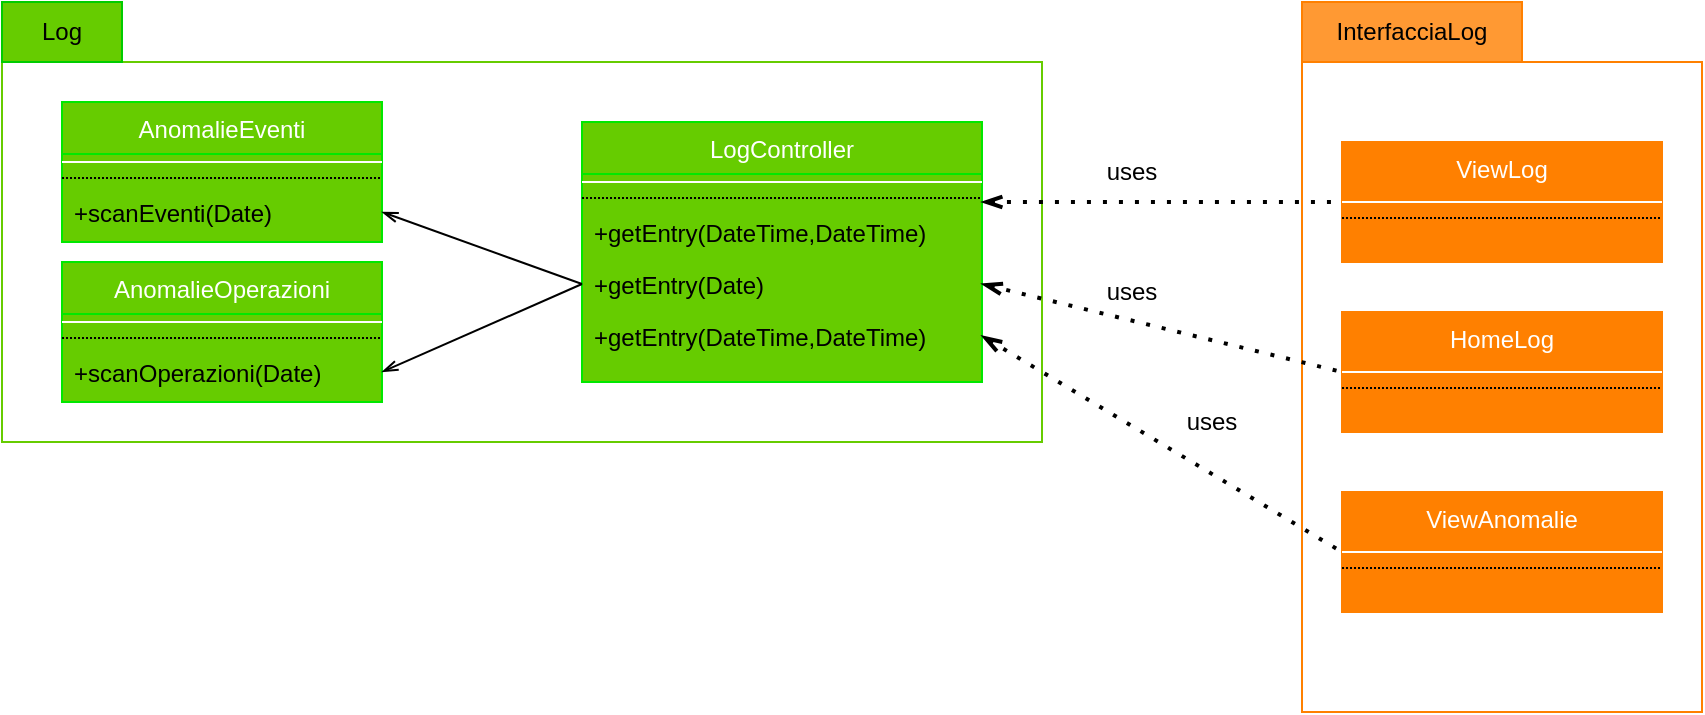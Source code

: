 <mxfile version="14.6.11" type="device"><diagram id="5OaQyl0gj25GD5lFYmmA" name="Page-2"><mxGraphModel dx="1040" dy="564" grid="1" gridSize="10" guides="1" tooltips="1" connect="1" arrows="1" fold="1" page="1" pageScale="1" pageWidth="827" pageHeight="1169" math="0" shadow="0"><root><mxCell id="GsvZhThl8OdJtnmX8uJA-0"/><mxCell id="GsvZhThl8OdJtnmX8uJA-1" parent="GsvZhThl8OdJtnmX8uJA-0"/><mxCell id="Blmd3jMj2qnKvAjlAQc3-0" value="" style="rounded=0;whiteSpace=wrap;html=1;strokeColor=#66CC00;" vertex="1" parent="GsvZhThl8OdJtnmX8uJA-1"><mxGeometry x="40" y="170" width="520" height="190" as="geometry"/></mxCell><mxCell id="Blmd3jMj2qnKvAjlAQc3-1" value="Log" style="rounded=0;whiteSpace=wrap;html=1;strokeColor=#00CC00;gradientColor=none;fillColor=#66CC00;" vertex="1" parent="GsvZhThl8OdJtnmX8uJA-1"><mxGeometry x="40" y="140" width="60" height="30" as="geometry"/></mxCell><mxCell id="Blmd3jMj2qnKvAjlAQc3-2" value="" style="rounded=0;whiteSpace=wrap;html=1;strokeColor=#FF8000;" vertex="1" parent="GsvZhThl8OdJtnmX8uJA-1"><mxGeometry x="690" y="170" width="200" height="325" as="geometry"/></mxCell><mxCell id="Blmd3jMj2qnKvAjlAQc3-3" value="InterfacciaLog" style="rounded=0;whiteSpace=wrap;html=1;gradientColor=none;strokeColor=#FF8000;fillColor=#FF9933;" vertex="1" parent="GsvZhThl8OdJtnmX8uJA-1"><mxGeometry x="690" y="140" width="110" height="30" as="geometry"/></mxCell><mxCell id="Blmd3jMj2qnKvAjlAQc3-14" value="LogController" style="swimlane;fontStyle=0;align=center;verticalAlign=top;childLayout=stackLayout;horizontal=1;startSize=26;horizontalStack=0;resizeParent=1;resizeLast=0;collapsible=1;marginBottom=0;rounded=0;shadow=0;strokeWidth=1;fontColor=#ffffff;swimlaneFillColor=#66CC00;strokeColor=#00E800;fillColor=#66CC00;" vertex="1" parent="GsvZhThl8OdJtnmX8uJA-1"><mxGeometry x="330" y="200" width="200" height="130" as="geometry"><mxRectangle x="230" y="140" width="160" height="26" as="alternateBounds"/></mxGeometry></mxCell><mxCell id="Blmd3jMj2qnKvAjlAQc3-18" value="" style="line;html=1;strokeWidth=1;align=left;verticalAlign=middle;spacingTop=-1;spacingLeft=3;spacingRight=3;rotatable=0;labelPosition=right;points=[];portConstraint=eastwest;strokeColor=#FFFFFF;" vertex="1" parent="Blmd3jMj2qnKvAjlAQc3-14"><mxGeometry y="26" width="200" height="8" as="geometry"/></mxCell><mxCell id="Blmd3jMj2qnKvAjlAQc3-15" value="" style="line;html=1;strokeWidth=1;align=left;verticalAlign=middle;spacingTop=-1;spacingLeft=3;spacingRight=3;rotatable=0;labelPosition=right;points=[];portConstraint=eastwest;dashed=1;dashPattern=1 1;" vertex="1" parent="Blmd3jMj2qnKvAjlAQc3-14"><mxGeometry y="34" width="200" height="8" as="geometry"/></mxCell><mxCell id="Blmd3jMj2qnKvAjlAQc3-17" value="+getEntry(DateTime,DateTime)" style="text;align=left;verticalAlign=top;spacingLeft=4;spacingRight=4;overflow=hidden;rotatable=0;points=[[0,0.5],[1,0.5]];portConstraint=eastwest;" vertex="1" parent="Blmd3jMj2qnKvAjlAQc3-14"><mxGeometry y="42" width="200" height="26" as="geometry"/></mxCell><mxCell id="Blmd3jMj2qnKvAjlAQc3-32" value="+getEntry(Date)" style="text;align=left;verticalAlign=top;spacingLeft=4;spacingRight=4;overflow=hidden;rotatable=0;points=[[0,0.5],[1,0.5]];portConstraint=eastwest;" vertex="1" parent="Blmd3jMj2qnKvAjlAQc3-14"><mxGeometry y="68" width="200" height="26" as="geometry"/></mxCell><mxCell id="Blmd3jMj2qnKvAjlAQc3-30" value="+getEntry(DateTime,DateTime)" style="text;align=left;verticalAlign=top;spacingLeft=4;spacingRight=4;overflow=hidden;rotatable=0;points=[[0,0.5],[1,0.5]];portConstraint=eastwest;" vertex="1" parent="Blmd3jMj2qnKvAjlAQc3-14"><mxGeometry y="94" width="200" height="26" as="geometry"/></mxCell><mxCell id="Blmd3jMj2qnKvAjlAQc3-19" value="HomeLog" style="swimlane;fontStyle=0;align=center;verticalAlign=top;childLayout=stackLayout;horizontal=1;startSize=26;horizontalStack=0;resizeParent=1;resizeLast=0;collapsible=1;marginBottom=0;rounded=0;shadow=0;strokeWidth=1;fontColor=#ffffff;swimlaneFillColor=#FF8000;strokeColor=#FF8000;fillColor=#FF8000;" vertex="1" parent="GsvZhThl8OdJtnmX8uJA-1"><mxGeometry x="710" y="295" width="160" height="60" as="geometry"><mxRectangle x="230" y="140" width="160" height="26" as="alternateBounds"/></mxGeometry></mxCell><mxCell id="Blmd3jMj2qnKvAjlAQc3-20" value="" style="line;html=1;strokeWidth=1;align=left;verticalAlign=middle;spacingTop=-1;spacingLeft=3;spacingRight=3;rotatable=0;labelPosition=right;points=[];portConstraint=eastwest;strokeColor=#FFFFFF;" vertex="1" parent="Blmd3jMj2qnKvAjlAQc3-19"><mxGeometry y="26" width="160" height="8" as="geometry"/></mxCell><mxCell id="Blmd3jMj2qnKvAjlAQc3-22" value="" style="line;html=1;strokeWidth=1;align=left;verticalAlign=middle;spacingTop=-1;spacingLeft=3;spacingRight=3;rotatable=0;labelPosition=right;points=[];portConstraint=eastwest;dashed=1;dashPattern=1 1;" vertex="1" parent="Blmd3jMj2qnKvAjlAQc3-19"><mxGeometry y="34" width="160" height="8" as="geometry"/></mxCell><mxCell id="Blmd3jMj2qnKvAjlAQc3-24" value="ViewAnomalie" style="swimlane;fontStyle=0;align=center;verticalAlign=top;childLayout=stackLayout;horizontal=1;startSize=26;horizontalStack=0;resizeParent=1;resizeLast=0;collapsible=1;marginBottom=0;rounded=0;shadow=0;strokeWidth=1;fontColor=#ffffff;swimlaneFillColor=#FF8000;strokeColor=#FF8000;fillColor=#FF8000;" vertex="1" parent="GsvZhThl8OdJtnmX8uJA-1"><mxGeometry x="710" y="385" width="160" height="60" as="geometry"><mxRectangle x="230" y="140" width="160" height="26" as="alternateBounds"/></mxGeometry></mxCell><mxCell id="Blmd3jMj2qnKvAjlAQc3-25" value="" style="line;html=1;strokeWidth=1;align=left;verticalAlign=middle;spacingTop=-1;spacingLeft=3;spacingRight=3;rotatable=0;labelPosition=right;points=[];portConstraint=eastwest;strokeColor=#FFFFFF;" vertex="1" parent="Blmd3jMj2qnKvAjlAQc3-24"><mxGeometry y="26" width="160" height="8" as="geometry"/></mxCell><mxCell id="Blmd3jMj2qnKvAjlAQc3-26" value="" style="line;html=1;strokeWidth=1;align=left;verticalAlign=middle;spacingTop=-1;spacingLeft=3;spacingRight=3;rotatable=0;labelPosition=right;points=[];portConstraint=eastwest;dashed=1;dashPattern=1 1;" vertex="1" parent="Blmd3jMj2qnKvAjlAQc3-24"><mxGeometry y="34" width="160" height="8" as="geometry"/></mxCell><mxCell id="Blmd3jMj2qnKvAjlAQc3-27" value="ViewLog" style="swimlane;fontStyle=0;align=center;verticalAlign=top;childLayout=stackLayout;horizontal=1;startSize=26;horizontalStack=0;resizeParent=1;resizeLast=0;collapsible=1;marginBottom=0;rounded=0;shadow=0;strokeWidth=1;fontColor=#ffffff;swimlaneFillColor=#FF8000;strokeColor=#FF8000;fillColor=#FF8000;" vertex="1" parent="GsvZhThl8OdJtnmX8uJA-1"><mxGeometry x="710" y="210" width="160" height="60" as="geometry"><mxRectangle x="230" y="140" width="160" height="26" as="alternateBounds"/></mxGeometry></mxCell><mxCell id="Blmd3jMj2qnKvAjlAQc3-28" value="" style="line;html=1;strokeWidth=1;align=left;verticalAlign=middle;spacingTop=-1;spacingLeft=3;spacingRight=3;rotatable=0;labelPosition=right;points=[];portConstraint=eastwest;strokeColor=#FFFFFF;" vertex="1" parent="Blmd3jMj2qnKvAjlAQc3-27"><mxGeometry y="26" width="160" height="8" as="geometry"/></mxCell><mxCell id="Blmd3jMj2qnKvAjlAQc3-29" value="" style="line;html=1;strokeWidth=1;align=left;verticalAlign=middle;spacingTop=-1;spacingLeft=3;spacingRight=3;rotatable=0;labelPosition=right;points=[];portConstraint=eastwest;dashed=1;dashPattern=1 1;" vertex="1" parent="Blmd3jMj2qnKvAjlAQc3-27"><mxGeometry y="34" width="160" height="8" as="geometry"/></mxCell><mxCell id="Blmd3jMj2qnKvAjlAQc3-39" value="AnomalieOperazioni" style="swimlane;fontStyle=0;align=center;verticalAlign=top;childLayout=stackLayout;horizontal=1;startSize=26;horizontalStack=0;resizeParent=1;resizeLast=0;collapsible=1;marginBottom=0;rounded=0;shadow=0;strokeWidth=1;fontColor=#ffffff;swimlaneFillColor=#66CC00;strokeColor=#00E800;fillColor=#66CC00;" vertex="1" parent="GsvZhThl8OdJtnmX8uJA-1"><mxGeometry x="70" y="270" width="160" height="70" as="geometry"><mxRectangle x="230" y="140" width="160" height="26" as="alternateBounds"/></mxGeometry></mxCell><mxCell id="Blmd3jMj2qnKvAjlAQc3-40" value="" style="line;html=1;strokeWidth=1;align=left;verticalAlign=middle;spacingTop=-1;spacingLeft=3;spacingRight=3;rotatable=0;labelPosition=right;points=[];portConstraint=eastwest;strokeColor=#FFFFFF;" vertex="1" parent="Blmd3jMj2qnKvAjlAQc3-39"><mxGeometry y="26" width="160" height="8" as="geometry"/></mxCell><mxCell id="Blmd3jMj2qnKvAjlAQc3-41" value="" style="line;html=1;strokeWidth=1;align=left;verticalAlign=middle;spacingTop=-1;spacingLeft=3;spacingRight=3;rotatable=0;labelPosition=right;points=[];portConstraint=eastwest;dashed=1;dashPattern=1 1;" vertex="1" parent="Blmd3jMj2qnKvAjlAQc3-39"><mxGeometry y="34" width="160" height="8" as="geometry"/></mxCell><mxCell id="Blmd3jMj2qnKvAjlAQc3-42" value="+scanOperazioni(Date)" style="text;align=left;verticalAlign=top;spacingLeft=4;spacingRight=4;overflow=hidden;rotatable=0;points=[[0,0.5],[1,0.5]];portConstraint=eastwest;" vertex="1" parent="Blmd3jMj2qnKvAjlAQc3-39"><mxGeometry y="42" width="160" height="26" as="geometry"/></mxCell><mxCell id="Blmd3jMj2qnKvAjlAQc3-46" value="AnomalieEventi" style="swimlane;fontStyle=0;align=center;verticalAlign=top;childLayout=stackLayout;horizontal=1;startSize=26;horizontalStack=0;resizeParent=1;resizeLast=0;collapsible=1;marginBottom=0;rounded=0;shadow=0;strokeWidth=1;fontColor=#ffffff;swimlaneFillColor=#66CC00;strokeColor=#00E800;fillColor=#66CC00;" vertex="1" parent="GsvZhThl8OdJtnmX8uJA-1"><mxGeometry x="70" y="190" width="160" height="70" as="geometry"><mxRectangle x="230" y="140" width="160" height="26" as="alternateBounds"/></mxGeometry></mxCell><mxCell id="Blmd3jMj2qnKvAjlAQc3-47" value="" style="line;html=1;strokeWidth=1;align=left;verticalAlign=middle;spacingTop=-1;spacingLeft=3;spacingRight=3;rotatable=0;labelPosition=right;points=[];portConstraint=eastwest;strokeColor=#FFFFFF;" vertex="1" parent="Blmd3jMj2qnKvAjlAQc3-46"><mxGeometry y="26" width="160" height="8" as="geometry"/></mxCell><mxCell id="Blmd3jMj2qnKvAjlAQc3-48" value="" style="line;html=1;strokeWidth=1;align=left;verticalAlign=middle;spacingTop=-1;spacingLeft=3;spacingRight=3;rotatable=0;labelPosition=right;points=[];portConstraint=eastwest;dashed=1;dashPattern=1 1;" vertex="1" parent="Blmd3jMj2qnKvAjlAQc3-46"><mxGeometry y="34" width="160" height="8" as="geometry"/></mxCell><mxCell id="Blmd3jMj2qnKvAjlAQc3-49" value="+scanEventi(Date)" style="text;align=left;verticalAlign=top;spacingLeft=4;spacingRight=4;overflow=hidden;rotatable=0;points=[[0,0.5],[1,0.5]];portConstraint=eastwest;" vertex="1" parent="Blmd3jMj2qnKvAjlAQc3-46"><mxGeometry y="42" width="160" height="26" as="geometry"/></mxCell><mxCell id="Blmd3jMj2qnKvAjlAQc3-50" value="" style="endArrow=openThin;html=1;entryX=1;entryY=0.5;entryDx=0;entryDy=0;exitX=0;exitY=0.5;exitDx=0;exitDy=0;endFill=0;" edge="1" parent="GsvZhThl8OdJtnmX8uJA-1" source="Blmd3jMj2qnKvAjlAQc3-32" target="Blmd3jMj2qnKvAjlAQc3-42"><mxGeometry width="50" height="50" relative="1" as="geometry"><mxPoint x="230" y="410" as="sourcePoint"/><mxPoint x="280" y="360" as="targetPoint"/></mxGeometry></mxCell><mxCell id="Blmd3jMj2qnKvAjlAQc3-51" value="" style="endArrow=openThin;html=1;entryX=1;entryY=0.5;entryDx=0;entryDy=0;exitX=0;exitY=0.5;exitDx=0;exitDy=0;endFill=0;" edge="1" parent="GsvZhThl8OdJtnmX8uJA-1" source="Blmd3jMj2qnKvAjlAQc3-32" target="Blmd3jMj2qnKvAjlAQc3-49"><mxGeometry width="50" height="50" relative="1" as="geometry"><mxPoint x="270" y="450" as="sourcePoint"/><mxPoint x="590" y="370" as="targetPoint"/></mxGeometry></mxCell><mxCell id="Blmd3jMj2qnKvAjlAQc3-54" value="" style="endArrow=none;dashed=1;html=1;dashPattern=1 3;strokeWidth=2;entryX=0;entryY=0.5;entryDx=0;entryDy=0;startArrow=openThin;startFill=0;" edge="1" parent="GsvZhThl8OdJtnmX8uJA-1" target="Blmd3jMj2qnKvAjlAQc3-27"><mxGeometry width="50" height="50" relative="1" as="geometry"><mxPoint x="530" y="240" as="sourcePoint"/><mxPoint x="580" y="190" as="targetPoint"/></mxGeometry></mxCell><mxCell id="Blmd3jMj2qnKvAjlAQc3-55" value="" style="endArrow=none;dashed=1;html=1;dashPattern=1 3;strokeWidth=2;startArrow=openThin;startFill=0;exitX=1;exitY=0.5;exitDx=0;exitDy=0;entryX=0;entryY=0.5;entryDx=0;entryDy=0;" edge="1" parent="GsvZhThl8OdJtnmX8uJA-1" source="Blmd3jMj2qnKvAjlAQc3-32" target="Blmd3jMj2qnKvAjlAQc3-19"><mxGeometry width="50" height="50" relative="1" as="geometry"><mxPoint x="530.0" y="324.66" as="sourcePoint"/><mxPoint x="710" y="325" as="targetPoint"/></mxGeometry></mxCell><mxCell id="Blmd3jMj2qnKvAjlAQc3-56" value="" style="endArrow=none;dashed=1;html=1;dashPattern=1 3;strokeWidth=2;startArrow=openThin;startFill=0;exitX=1;exitY=0.5;exitDx=0;exitDy=0;entryX=0;entryY=0.5;entryDx=0;entryDy=0;" edge="1" parent="GsvZhThl8OdJtnmX8uJA-1" source="Blmd3jMj2qnKvAjlAQc3-30" target="Blmd3jMj2qnKvAjlAQc3-24"><mxGeometry width="50" height="50" relative="1" as="geometry"><mxPoint x="530.0" y="420" as="sourcePoint"/><mxPoint x="710.0" y="420" as="targetPoint"/></mxGeometry></mxCell><mxCell id="Blmd3jMj2qnKvAjlAQc3-58" value="uses&lt;span style=&quot;color: rgba(0 , 0 , 0 , 0) ; font-family: monospace ; font-size: 0px&quot;&gt;%3CmxGraphModel%3E%3Croot%3E%3CmxCell%20id%3D%220%22%2F%3E%3CmxCell%20id%3D%221%22%20parent%3D%220%22%2F%3E%3CmxCell%20id%3D%222%22%20value%3D%22%22%20style%3D%22endArrow%3Dnone%3Bdashed%3D1%3Bhtml%3D1%3BdashPattern%3D1%203%3BstrokeWidth%3D2%3BentryX%3D0%3BentryY%3D0.5%3BentryDx%3D0%3BentryDy%3D0%3BstartArrow%3DopenThin%3BstartFill%3D0%3B%22%20edge%3D%221%22%20parent%3D%221%22%3E%3CmxGeometry%20width%3D%2250%22%20height%3D%2250%22%20relative%3D%221%22%20as%3D%22geometry%22%3E%3CmxPoint%20x%3D%22530.0%22%20y%3D%22240%22%20as%3D%22sourcePoint%22%2F%3E%3CmxPoint%20x%3D%22710.0%22%20y%3D%22240%22%20as%3D%22targetPoint%22%2F%3E%3C%2FmxGeometry%3E%3C%2FmxCell%3E%3C%2Froot%3E%3C%2FmxGraphModel%3E&lt;/span&gt;&lt;span style=&quot;color: rgba(0 , 0 , 0 , 0) ; font-family: monospace ; font-size: 0px&quot;&gt;%3CmxGraphModel%3E%3Croot%3E%3CmxCell%20id%3D%220%22%2F%3E%3CmxCell%20id%3D%221%22%20parent%3D%220%22%2F%3E%3CmxCell%20id%3D%222%22%20value%3D%22%22%20style%3D%22endArrow%3Dnone%3Bdashed%3D1%3Bhtml%3D1%3BdashPattern%3D1%203%3BstrokeWidth%3D2%3BentryX%3D0%3BentryY%3D0.5%3BentryDx%3D0%3BentryDy%3D0%3BstartArrow%3DopenThin%3BstartFill%3D0%3B%22%20edge%3D%221%22%20parent%3D%221%22%3E%3CmxGeometry%20width%3D%2250%22%20height%3D%2250%22%20relative%3D%221%22%20as%3D%22geometry%22%3E%3CmxPoint%20x%3D%22530.0%22%20y%3D%22240%22%20as%3D%22sourcePoint%22%2F%3E%3CmxPoint%20x%3D%22710.0%22%20y%3D%22240%22%20as%3D%22targetPoint%22%2F%3E%3C%2FmxGeometry%3E%3C%2FmxCell%3E%3C%2Froot%3E%3C%2FmxGraphModel%3E&lt;/span&gt;" style="text;html=1;strokeColor=none;fillColor=none;align=center;verticalAlign=middle;whiteSpace=wrap;rounded=0;" vertex="1" parent="GsvZhThl8OdJtnmX8uJA-1"><mxGeometry x="570" y="215" width="70" height="20" as="geometry"/></mxCell><mxCell id="Blmd3jMj2qnKvAjlAQc3-59" value="uses&lt;span style=&quot;color: rgba(0 , 0 , 0 , 0) ; font-family: monospace ; font-size: 0px&quot;&gt;%3CmxGraphModel%3E%3Croot%3E%3CmxCell%20id%3D%220%22%2F%3E%3CmxCell%20id%3D%221%22%20parent%3D%220%22%2F%3E%3CmxCell%20id%3D%222%22%20value%3D%22%22%20style%3D%22endArrow%3Dnone%3Bdashed%3D1%3Bhtml%3D1%3BdashPattern%3D1%203%3BstrokeWidth%3D2%3BentryX%3D0%3BentryY%3D0.5%3BentryDx%3D0%3BentryDy%3D0%3BstartArrow%3DopenThin%3BstartFill%3D0%3B%22%20edge%3D%221%22%20parent%3D%221%22%3E%3CmxGeometry%20width%3D%2250%22%20height%3D%2250%22%20relative%3D%221%22%20as%3D%22geometry%22%3E%3CmxPoint%20x%3D%22530.0%22%20y%3D%22240%22%20as%3D%22sourcePoint%22%2F%3E%3CmxPoint%20x%3D%22710.0%22%20y%3D%22240%22%20as%3D%22targetPoint%22%2F%3E%3C%2FmxGeometry%3E%3C%2FmxCell%3E%3C%2Froot%3E%3C%2FmxGraphModel%3E&lt;/span&gt;&lt;span style=&quot;color: rgba(0 , 0 , 0 , 0) ; font-family: monospace ; font-size: 0px&quot;&gt;%3CmxGraphModel%3E%3Croot%3E%3CmxCell%20id%3D%220%22%2F%3E%3CmxCell%20id%3D%221%22%20parent%3D%220%22%2F%3E%3CmxCell%20id%3D%222%22%20value%3D%22%22%20style%3D%22endArrow%3Dnone%3Bdashed%3D1%3Bhtml%3D1%3BdashPattern%3D1%203%3BstrokeWidth%3D2%3BentryX%3D0%3BentryY%3D0.5%3BentryDx%3D0%3BentryDy%3D0%3BstartArrow%3DopenThin%3BstartFill%3D0%3B%22%20edge%3D%221%22%20parent%3D%221%22%3E%3CmxGeometry%20width%3D%2250%22%20height%3D%2250%22%20relative%3D%221%22%20as%3D%22geometry%22%3E%3CmxPoint%20x%3D%22530.0%22%20y%3D%22240%22%20as%3D%22sourcePoint%22%2F%3E%3CmxPoint%20x%3D%22710.0%22%20y%3D%22240%22%20as%3D%22targetPoint%22%2F%3E%3C%2FmxGeometry%3E%3C%2FmxCell%3E%3C%2Froot%3E%3C%2FmxGraphModel%3E&lt;/span&gt;" style="text;html=1;strokeColor=none;fillColor=none;align=center;verticalAlign=middle;whiteSpace=wrap;rounded=0;" vertex="1" parent="GsvZhThl8OdJtnmX8uJA-1"><mxGeometry x="570" y="275" width="70" height="20" as="geometry"/></mxCell><mxCell id="Blmd3jMj2qnKvAjlAQc3-60" value="uses&lt;span style=&quot;color: rgba(0 , 0 , 0 , 0) ; font-family: monospace ; font-size: 0px&quot;&gt;%3CmxGraphModel%3E%3Croot%3E%3CmxCell%20id%3D%220%22%2F%3E%3CmxCell%20id%3D%221%22%20parent%3D%220%22%2F%3E%3CmxCell%20id%3D%222%22%20value%3D%22%22%20style%3D%22endArrow%3Dnone%3Bdashed%3D1%3Bhtml%3D1%3BdashPattern%3D1%203%3BstrokeWidth%3D2%3BentryX%3D0%3BentryY%3D0.5%3BentryDx%3D0%3BentryDy%3D0%3BstartArrow%3DopenThin%3BstartFill%3D0%3B%22%20edge%3D%221%22%20parent%3D%221%22%3E%3CmxGeometry%20width%3D%2250%22%20height%3D%2250%22%20relative%3D%221%22%20as%3D%22geometry%22%3E%3CmxPoint%20x%3D%22530.0%22%20y%3D%22240%22%20as%3D%22sourcePoint%22%2F%3E%3CmxPoint%20x%3D%22710.0%22%20y%3D%22240%22%20as%3D%22targetPoint%22%2F%3E%3C%2FmxGeometry%3E%3C%2FmxCell%3E%3C%2Froot%3E%3C%2FmxGraphModel%3E&lt;/span&gt;&lt;span style=&quot;color: rgba(0 , 0 , 0 , 0) ; font-family: monospace ; font-size: 0px&quot;&gt;%3CmxGraphModel%3E%3Croot%3E%3CmxCell%20id%3D%220%22%2F%3E%3CmxCell%20id%3D%221%22%20parent%3D%220%22%2F%3E%3CmxCell%20id%3D%222%22%20value%3D%22%22%20style%3D%22endArrow%3Dnone%3Bdashed%3D1%3Bhtml%3D1%3BdashPattern%3D1%203%3BstrokeWidth%3D2%3BentryX%3D0%3BentryY%3D0.5%3BentryDx%3D0%3BentryDy%3D0%3BstartArrow%3DopenThin%3BstartFill%3D0%3B%22%20edge%3D%221%22%20parent%3D%221%22%3E%3CmxGeometry%20width%3D%2250%22%20height%3D%2250%22%20relative%3D%221%22%20as%3D%22geometry%22%3E%3CmxPoint%20x%3D%22530.0%22%20y%3D%22240%22%20as%3D%22sourcePoint%22%2F%3E%3CmxPoint%20x%3D%22710.0%22%20y%3D%22240%22%20as%3D%22targetPoint%22%2F%3E%3C%2FmxGeometry%3E%3C%2FmxCell%3E%3C%2Froot%3E%3C%2FmxGraphModel%3E&lt;/span&gt;" style="text;html=1;strokeColor=none;fillColor=none;align=center;verticalAlign=middle;whiteSpace=wrap;rounded=0;" vertex="1" parent="GsvZhThl8OdJtnmX8uJA-1"><mxGeometry x="620" y="340" width="50" height="20" as="geometry"/></mxCell></root></mxGraphModel></diagram></mxfile>